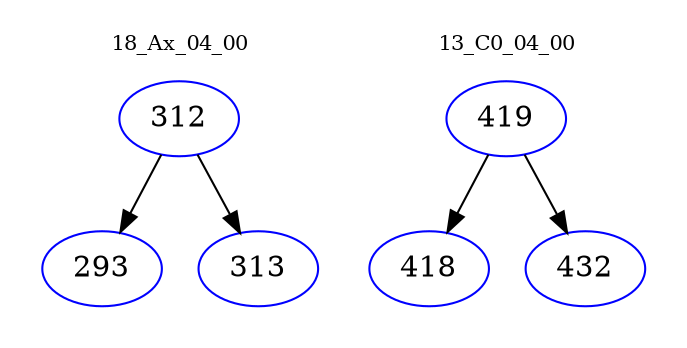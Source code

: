 digraph{
subgraph cluster_0 {
color = white
label = "18_Ax_04_00";
fontsize=10;
T0_312 [label="312", color="blue"]
T0_312 -> T0_293 [color="black"]
T0_293 [label="293", color="blue"]
T0_312 -> T0_313 [color="black"]
T0_313 [label="313", color="blue"]
}
subgraph cluster_1 {
color = white
label = "13_C0_04_00";
fontsize=10;
T1_419 [label="419", color="blue"]
T1_419 -> T1_418 [color="black"]
T1_418 [label="418", color="blue"]
T1_419 -> T1_432 [color="black"]
T1_432 [label="432", color="blue"]
}
}
